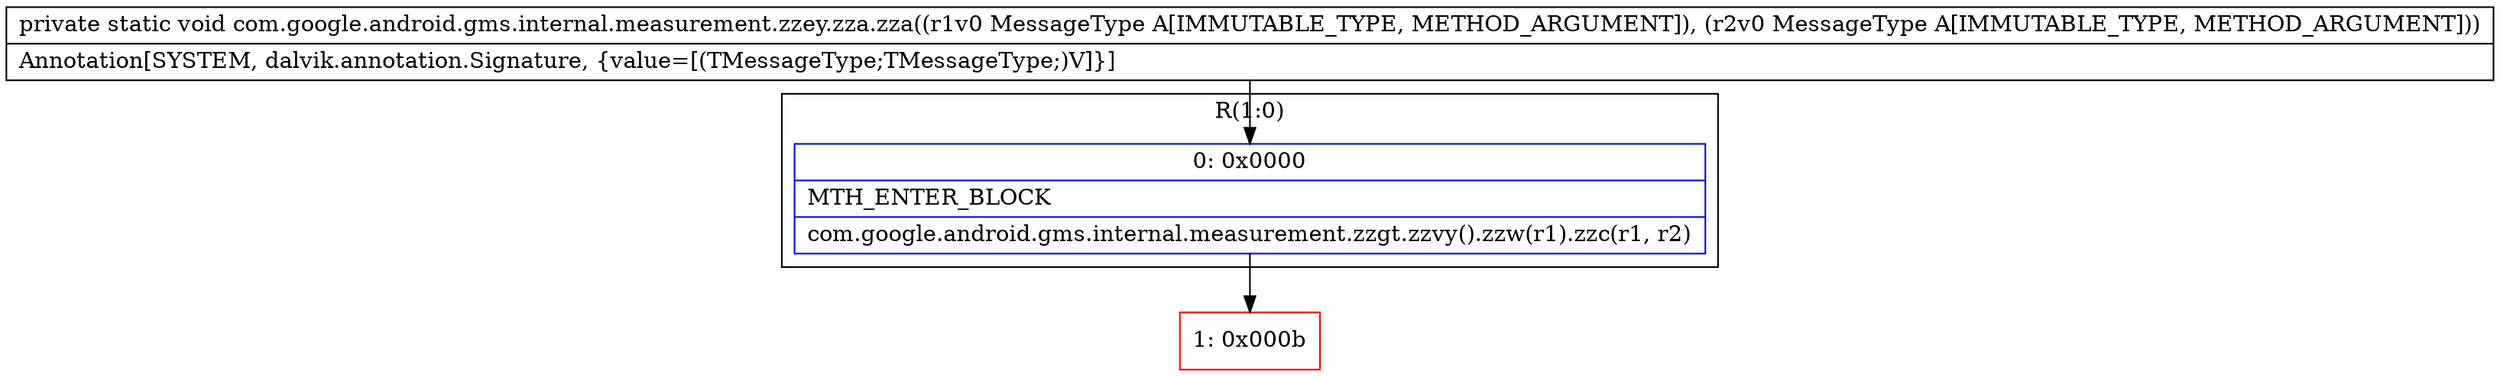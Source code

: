 digraph "CFG forcom.google.android.gms.internal.measurement.zzey.zza.zza(Lcom\/google\/android\/gms\/internal\/measurement\/zzey;Lcom\/google\/android\/gms\/internal\/measurement\/zzey;)V" {
subgraph cluster_Region_765630562 {
label = "R(1:0)";
node [shape=record,color=blue];
Node_0 [shape=record,label="{0\:\ 0x0000|MTH_ENTER_BLOCK\l|com.google.android.gms.internal.measurement.zzgt.zzvy().zzw(r1).zzc(r1, r2)\l}"];
}
Node_1 [shape=record,color=red,label="{1\:\ 0x000b}"];
MethodNode[shape=record,label="{private static void com.google.android.gms.internal.measurement.zzey.zza.zza((r1v0 MessageType A[IMMUTABLE_TYPE, METHOD_ARGUMENT]), (r2v0 MessageType A[IMMUTABLE_TYPE, METHOD_ARGUMENT]))  | Annotation[SYSTEM, dalvik.annotation.Signature, \{value=[(TMessageType;TMessageType;)V]\}]\l}"];
MethodNode -> Node_0;
Node_0 -> Node_1;
}


